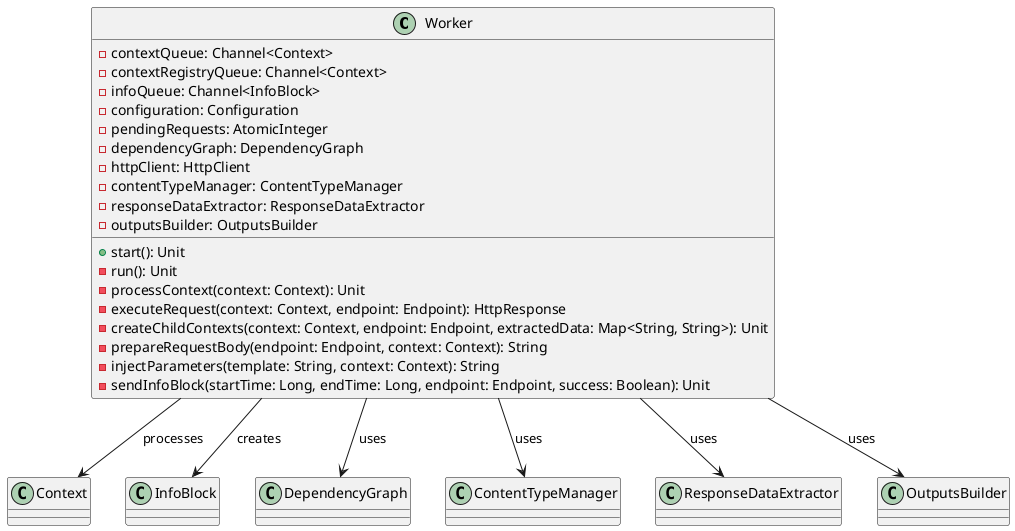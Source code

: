 @startuml WorkerUpdated
class Worker {
  - contextQueue: Channel<Context>
  - contextRegistryQueue: Channel<Context>
  - infoQueue: Channel<InfoBlock>
  - configuration: Configuration
  - pendingRequests: AtomicInteger
  - dependencyGraph: DependencyGraph
  - httpClient: HttpClient
  - contentTypeManager: ContentTypeManager
  - responseDataExtractor: ResponseDataExtractor
  - outputsBuilder: OutputsBuilder
  __
  + start(): Unit
  - run(): Unit
  - processContext(context: Context): Unit
  - executeRequest(context: Context, endpoint: Endpoint): HttpResponse
  - createChildContexts(context: Context, endpoint: Endpoint, extractedData: Map<String, String>): Unit
  - prepareRequestBody(endpoint: Endpoint, context: Context): String
  - injectParameters(template: String, context: Context): String
  - sendInfoBlock(startTime: Long, endTime: Long, endpoint: Endpoint, success: Boolean): Unit
}

class Context
class InfoBlock
class DependencyGraph
class ContentTypeManager
class ResponseDataExtractor
class OutputsBuilder

Worker --> Context : processes
Worker --> InfoBlock : creates
Worker --> DependencyGraph : uses
Worker --> ContentTypeManager : uses
Worker --> ResponseDataExtractor : uses
Worker --> OutputsBuilder : uses

@enduml